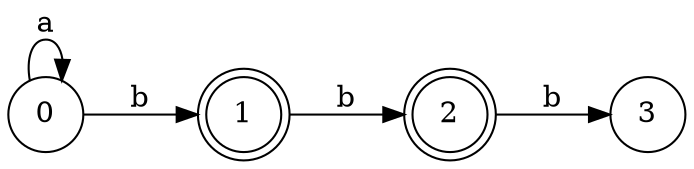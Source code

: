digraph regex {
  rankdir=LR;
  node [shape="circle"];
  /*
  /a*b{1, 2}/
  */
  1 [shape="doublecircle"];
  2 [shape="doublecircle"];
  0 -> 0 [label=" a "];
  0 -> 1 [label=" b "];
  1 -> 2 [label=" b "];
  2 -> 3 [label=" b "];
}
